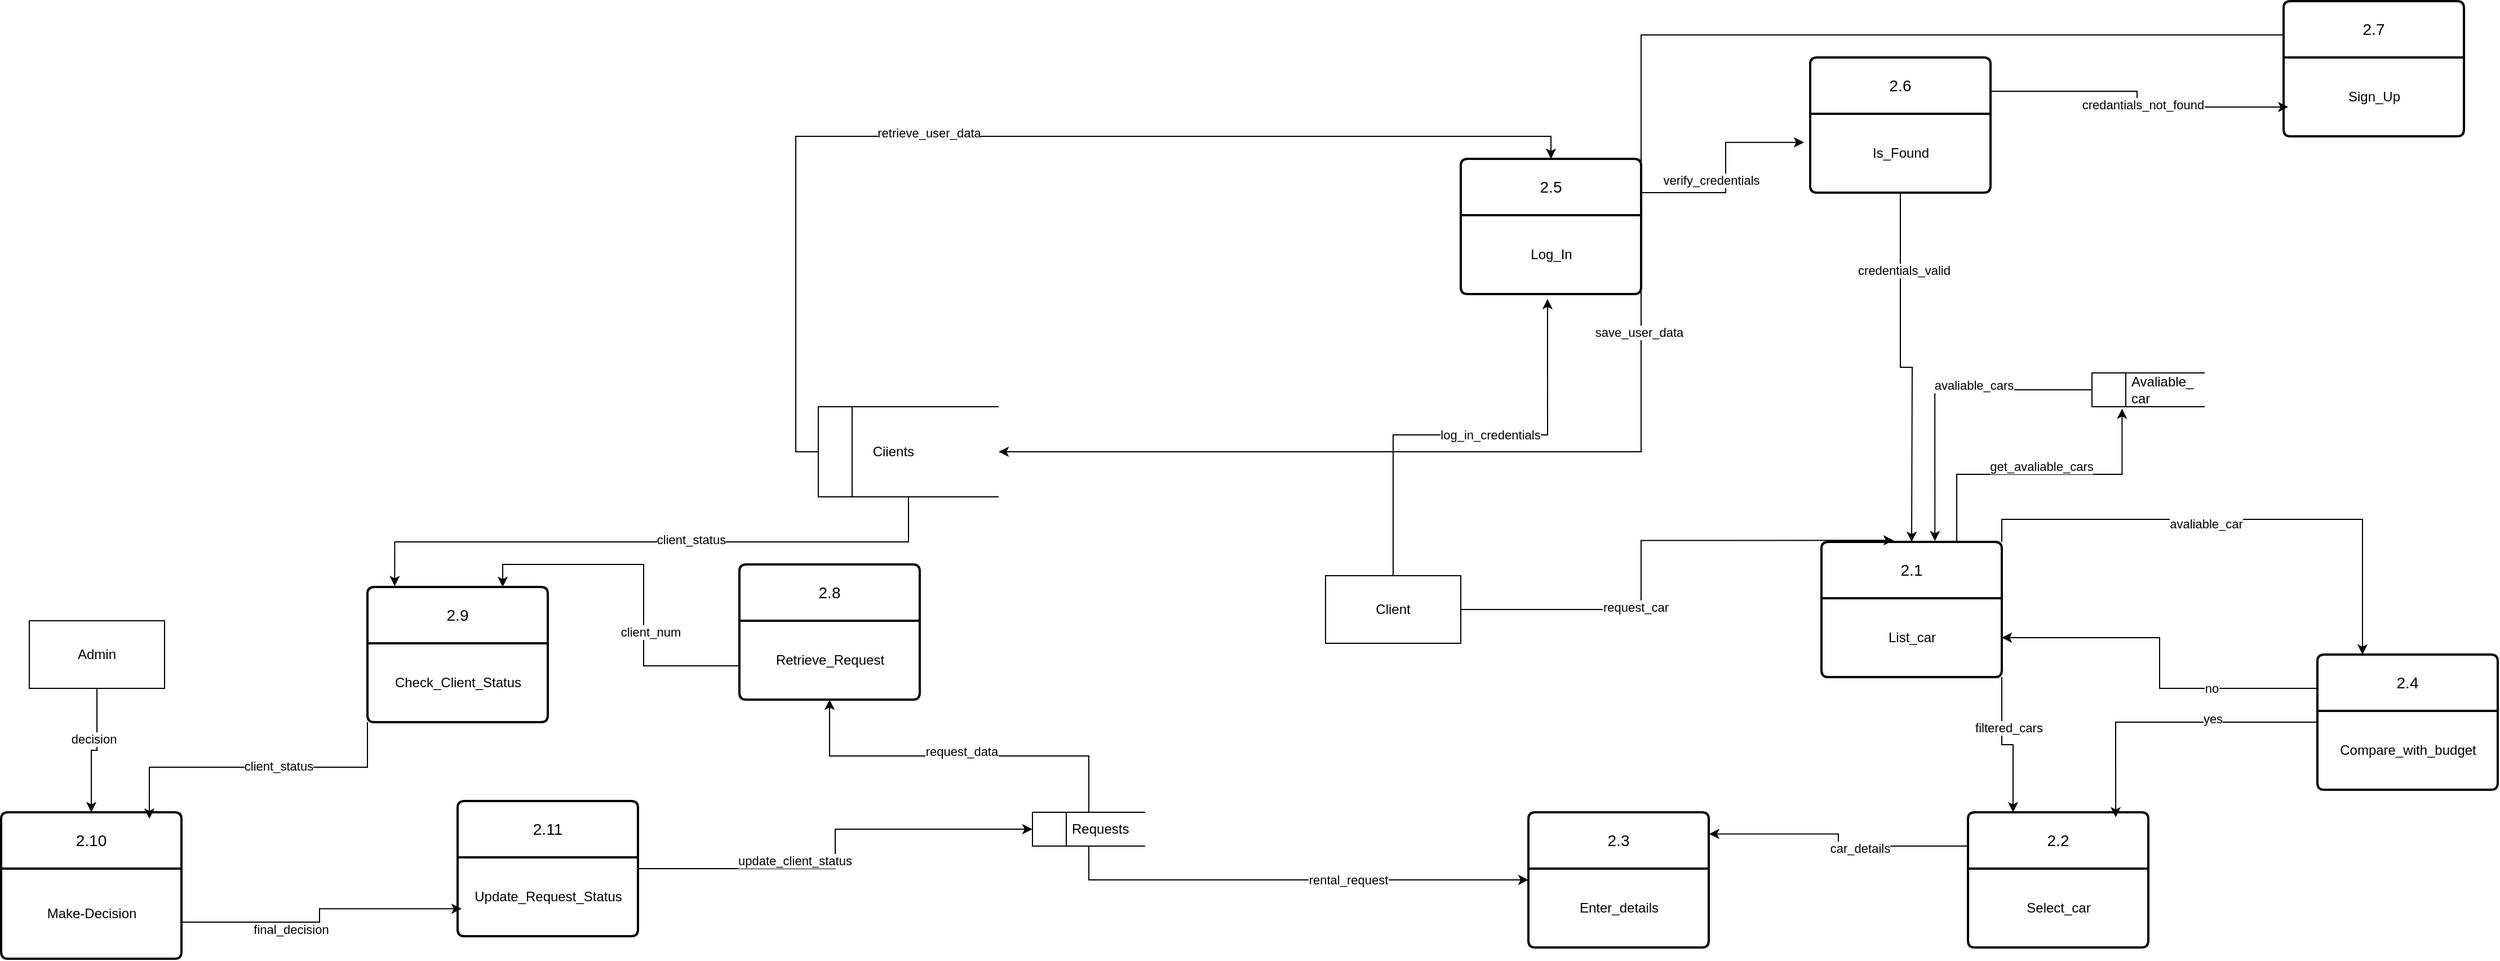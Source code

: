 <mxfile version="27.0.2">
  <diagram name="Page-1" id="A6NhABvrQZ76DW8AFj8i">
    <mxGraphModel dx="2961" dy="1725" grid="1" gridSize="10" guides="1" tooltips="1" connect="1" arrows="1" fold="1" page="1" pageScale="1" pageWidth="850" pageHeight="1100" math="0" shadow="0">
      <root>
        <mxCell id="0" />
        <mxCell id="1" parent="0" />
        <mxCell id="WPqpw8OH2dosxsMt212a-1" value="Client" style="rounded=0;whiteSpace=wrap;html=1;" parent="1" vertex="1">
          <mxGeometry x="-100" y="220" width="120" height="60" as="geometry" />
        </mxCell>
        <mxCell id="WPqpw8OH2dosxsMt212a-44" style="edgeStyle=orthogonalEdgeStyle;rounded=0;orthogonalLoop=1;jettySize=auto;html=1;exitX=1;exitY=0;exitDx=0;exitDy=0;entryX=0.25;entryY=0;entryDx=0;entryDy=0;" parent="1" source="WPqpw8OH2dosxsMt212a-2" target="WPqpw8OH2dosxsMt212a-9" edge="1">
          <mxGeometry relative="1" as="geometry" />
        </mxCell>
        <mxCell id="-Z-DS7IXJV0FyssEUXty-13" value="avaliable_car" style="edgeLabel;html=1;align=center;verticalAlign=middle;resizable=0;points=[];" parent="WPqpw8OH2dosxsMt212a-44" vertex="1" connectable="0">
          <mxGeometry x="-0.126" y="-4" relative="1" as="geometry">
            <mxPoint as="offset" />
          </mxGeometry>
        </mxCell>
        <mxCell id="-Z-DS7IXJV0FyssEUXty-8" style="edgeStyle=orthogonalEdgeStyle;rounded=0;orthogonalLoop=1;jettySize=auto;html=1;exitX=1;exitY=1;exitDx=0;exitDy=0;entryX=0.25;entryY=0;entryDx=0;entryDy=0;" parent="1" source="WPqpw8OH2dosxsMt212a-2" target="WPqpw8OH2dosxsMt212a-5" edge="1">
          <mxGeometry relative="1" as="geometry" />
        </mxCell>
        <mxCell id="-Z-DS7IXJV0FyssEUXty-14" value="filtered_cars" style="edgeLabel;html=1;align=center;verticalAlign=middle;resizable=0;points=[];" parent="-Z-DS7IXJV0FyssEUXty-8" vertex="1" connectable="0">
          <mxGeometry x="-0.317" y="6" relative="1" as="geometry">
            <mxPoint as="offset" />
          </mxGeometry>
        </mxCell>
        <mxCell id="WPqpw8OH2dosxsMt212a-2" value="2.1" style="swimlane;childLayout=stackLayout;horizontal=1;startSize=50;horizontalStack=0;rounded=1;fontSize=14;fontStyle=0;strokeWidth=2;resizeParent=0;resizeLast=1;shadow=0;dashed=0;align=center;arcSize=4;whiteSpace=wrap;html=1;" parent="1" vertex="1">
          <mxGeometry x="340" y="190" width="160" height="120" as="geometry" />
        </mxCell>
        <mxCell id="WPqpw8OH2dosxsMt212a-12" value="List_car" style="text;html=1;align=center;verticalAlign=middle;resizable=0;points=[];autosize=1;strokeColor=none;fillColor=none;" parent="WPqpw8OH2dosxsMt212a-2" vertex="1">
          <mxGeometry y="50" width="160" height="70" as="geometry" />
        </mxCell>
        <mxCell id="WPqpw8OH2dosxsMt212a-42" style="edgeStyle=orthogonalEdgeStyle;rounded=0;orthogonalLoop=1;jettySize=auto;html=1;exitX=0;exitY=0.5;exitDx=0;exitDy=0;entryX=0.629;entryY=-0.006;entryDx=0;entryDy=0;entryPerimeter=0;" parent="1" source="WPqpw8OH2dosxsMt212a-4" target="WPqpw8OH2dosxsMt212a-2" edge="1">
          <mxGeometry relative="1" as="geometry">
            <mxPoint x="580" y="290" as="targetPoint" />
          </mxGeometry>
        </mxCell>
        <mxCell id="WPqpw8OH2dosxsMt212a-52" value="avaliable_cars" style="edgeLabel;html=1;align=center;verticalAlign=middle;resizable=0;points=[];" parent="WPqpw8OH2dosxsMt212a-42" vertex="1" connectable="0">
          <mxGeometry x="-0.234" y="-4" relative="1" as="geometry">
            <mxPoint as="offset" />
          </mxGeometry>
        </mxCell>
        <mxCell id="WPqpw8OH2dosxsMt212a-4" value="&amp;nbsp; &amp;nbsp; &amp;nbsp; &amp;nbsp; &amp;nbsp;Avaliable_&lt;div&gt;&amp;nbsp; &amp;nbsp; &amp;nbsp; &amp;nbsp; &amp;nbsp;car&lt;/div&gt;" style="html=1;dashed=0;whiteSpace=wrap;shape=mxgraph.dfd.dataStoreID;align=left;spacingLeft=3;points=[[0,0],[0.5,0],[1,0],[0,0.5],[1,0.5],[0,1],[0.5,1],[1,1]];" parent="1" vertex="1">
          <mxGeometry x="580" y="40" width="100" height="30" as="geometry" />
        </mxCell>
        <mxCell id="WPqpw8OH2dosxsMt212a-5" value="2.2" style="swimlane;childLayout=stackLayout;horizontal=1;startSize=50;horizontalStack=0;rounded=1;fontSize=14;fontStyle=0;strokeWidth=2;resizeParent=0;resizeLast=1;shadow=0;dashed=0;align=center;arcSize=4;whiteSpace=wrap;html=1;" parent="1" vertex="1">
          <mxGeometry x="470" y="430" width="160" height="120" as="geometry" />
        </mxCell>
        <mxCell id="WPqpw8OH2dosxsMt212a-13" value="Select_car" style="text;html=1;align=center;verticalAlign=middle;resizable=0;points=[];autosize=1;strokeColor=none;fillColor=none;" parent="WPqpw8OH2dosxsMt212a-5" vertex="1">
          <mxGeometry y="50" width="160" height="70" as="geometry" />
        </mxCell>
        <mxCell id="WPqpw8OH2dosxsMt212a-7" value="2.3" style="swimlane;childLayout=stackLayout;horizontal=1;startSize=50;horizontalStack=0;rounded=1;fontSize=14;fontStyle=0;strokeWidth=2;resizeParent=0;resizeLast=1;shadow=0;dashed=0;align=center;arcSize=4;whiteSpace=wrap;html=1;" parent="1" vertex="1">
          <mxGeometry x="80" y="430" width="160" height="120" as="geometry" />
        </mxCell>
        <mxCell id="WPqpw8OH2dosxsMt212a-14" value="Enter_details" style="text;html=1;align=center;verticalAlign=middle;resizable=0;points=[];autosize=1;strokeColor=none;fillColor=none;" parent="WPqpw8OH2dosxsMt212a-7" vertex="1">
          <mxGeometry y="50" width="160" height="70" as="geometry" />
        </mxCell>
        <mxCell id="-Z-DS7IXJV0FyssEUXty-7" style="edgeStyle=orthogonalEdgeStyle;rounded=0;orthogonalLoop=1;jettySize=auto;html=1;exitX=0;exitY=0.25;exitDx=0;exitDy=0;" parent="1" source="WPqpw8OH2dosxsMt212a-9" target="WPqpw8OH2dosxsMt212a-12" edge="1">
          <mxGeometry relative="1" as="geometry">
            <mxPoint x="660" y="290" as="targetPoint" />
          </mxGeometry>
        </mxCell>
        <mxCell id="-Z-DS7IXJV0FyssEUXty-10" value="no" style="edgeLabel;html=1;align=center;verticalAlign=middle;resizable=0;points=[];" parent="-Z-DS7IXJV0FyssEUXty-7" vertex="1" connectable="0">
          <mxGeometry x="-0.417" relative="1" as="geometry">
            <mxPoint as="offset" />
          </mxGeometry>
        </mxCell>
        <mxCell id="WPqpw8OH2dosxsMt212a-9" value="2.4" style="swimlane;childLayout=stackLayout;horizontal=1;startSize=50;horizontalStack=0;rounded=1;fontSize=14;fontStyle=0;strokeWidth=2;resizeParent=0;resizeLast=1;shadow=0;dashed=0;align=center;arcSize=4;whiteSpace=wrap;html=1;" parent="1" vertex="1">
          <mxGeometry x="780" y="290" width="160" height="120" as="geometry" />
        </mxCell>
        <mxCell id="WPqpw8OH2dosxsMt212a-18" value="Compare_with_budget" style="text;html=1;align=center;verticalAlign=middle;resizable=0;points=[];autosize=1;strokeColor=none;fillColor=none;" parent="WPqpw8OH2dosxsMt212a-9" vertex="1">
          <mxGeometry y="50" width="160" height="70" as="geometry" />
        </mxCell>
        <mxCell id="8inZqM1Nh-mBHfwORftA-11" style="edgeStyle=orthogonalEdgeStyle;rounded=0;orthogonalLoop=1;jettySize=auto;html=1;exitX=0.5;exitY=1;exitDx=0;exitDy=0;" edge="1" parent="1" source="WPqpw8OH2dosxsMt212a-11" target="WPqpw8OH2dosxsMt212a-7">
          <mxGeometry relative="1" as="geometry" />
        </mxCell>
        <mxCell id="8inZqM1Nh-mBHfwORftA-12" value="rental_request" style="edgeLabel;html=1;align=center;verticalAlign=middle;resizable=0;points=[];" vertex="1" connectable="0" parent="8inZqM1Nh-mBHfwORftA-11">
          <mxGeometry x="0.207" y="2" relative="1" as="geometry">
            <mxPoint x="6" y="2" as="offset" />
          </mxGeometry>
        </mxCell>
        <mxCell id="8inZqM1Nh-mBHfwORftA-22" style="edgeStyle=orthogonalEdgeStyle;rounded=0;orthogonalLoop=1;jettySize=auto;html=1;exitX=0.5;exitY=0;exitDx=0;exitDy=0;" edge="1" parent="1" source="WPqpw8OH2dosxsMt212a-11" target="8inZqM1Nh-mBHfwORftA-6">
          <mxGeometry relative="1" as="geometry" />
        </mxCell>
        <mxCell id="8inZqM1Nh-mBHfwORftA-23" value="request_data" style="edgeLabel;html=1;align=center;verticalAlign=middle;resizable=0;points=[];" vertex="1" connectable="0" parent="8inZqM1Nh-mBHfwORftA-22">
          <mxGeometry x="-0.012" y="-4" relative="1" as="geometry">
            <mxPoint as="offset" />
          </mxGeometry>
        </mxCell>
        <mxCell id="WPqpw8OH2dosxsMt212a-11" value="&amp;nbsp; &amp;nbsp; &amp;nbsp; &amp;nbsp; &amp;nbsp;Requests" style="html=1;dashed=0;whiteSpace=wrap;shape=mxgraph.dfd.dataStoreID;align=left;spacingLeft=3;points=[[0,0],[0.5,0],[1,0],[0,0.5],[1,0.5],[0,1],[0.5,1],[1,1]];" parent="1" vertex="1">
          <mxGeometry x="-360" y="430" width="100" height="30" as="geometry" />
        </mxCell>
        <mxCell id="WPqpw8OH2dosxsMt212a-34" style="edgeStyle=orthogonalEdgeStyle;rounded=0;orthogonalLoop=1;jettySize=auto;html=1;exitX=1;exitY=0.5;exitDx=0;exitDy=0;entryX=0.4;entryY=-0.011;entryDx=0;entryDy=0;entryPerimeter=0;" parent="1" source="WPqpw8OH2dosxsMt212a-1" target="WPqpw8OH2dosxsMt212a-2" edge="1">
          <mxGeometry relative="1" as="geometry" />
        </mxCell>
        <mxCell id="-Z-DS7IXJV0FyssEUXty-5" value="request_car" style="edgeLabel;html=1;align=center;verticalAlign=middle;resizable=0;points=[];" parent="WPqpw8OH2dosxsMt212a-34" vertex="1" connectable="0">
          <mxGeometry x="-0.306" y="2" relative="1" as="geometry">
            <mxPoint as="offset" />
          </mxGeometry>
        </mxCell>
        <mxCell id="WPqpw8OH2dosxsMt212a-46" style="edgeStyle=orthogonalEdgeStyle;rounded=0;orthogonalLoop=1;jettySize=auto;html=1;exitX=0;exitY=0.5;exitDx=0;exitDy=0;entryX=0.819;entryY=0.037;entryDx=0;entryDy=0;entryPerimeter=0;" parent="1" source="WPqpw8OH2dosxsMt212a-9" target="WPqpw8OH2dosxsMt212a-5" edge="1">
          <mxGeometry relative="1" as="geometry" />
        </mxCell>
        <mxCell id="-Z-DS7IXJV0FyssEUXty-11" value="yes" style="edgeLabel;html=1;align=center;verticalAlign=middle;resizable=0;points=[];" parent="WPqpw8OH2dosxsMt212a-46" vertex="1" connectable="0">
          <mxGeometry x="-0.289" y="-3" relative="1" as="geometry">
            <mxPoint as="offset" />
          </mxGeometry>
        </mxCell>
        <mxCell id="WPqpw8OH2dosxsMt212a-49" style="edgeStyle=orthogonalEdgeStyle;rounded=0;orthogonalLoop=1;jettySize=auto;html=1;exitX=0;exitY=0.25;exitDx=0;exitDy=0;entryX=1.002;entryY=0.16;entryDx=0;entryDy=0;entryPerimeter=0;" parent="1" source="WPqpw8OH2dosxsMt212a-5" target="WPqpw8OH2dosxsMt212a-7" edge="1">
          <mxGeometry relative="1" as="geometry" />
        </mxCell>
        <mxCell id="-Z-DS7IXJV0FyssEUXty-12" value="car_details" style="edgeLabel;html=1;align=center;verticalAlign=middle;resizable=0;points=[];" parent="WPqpw8OH2dosxsMt212a-49" vertex="1" connectable="0">
          <mxGeometry x="-0.208" y="2" relative="1" as="geometry">
            <mxPoint x="-1" as="offset" />
          </mxGeometry>
        </mxCell>
        <mxCell id="-Z-DS7IXJV0FyssEUXty-3" style="edgeStyle=orthogonalEdgeStyle;rounded=0;orthogonalLoop=1;jettySize=auto;html=1;exitX=0.75;exitY=0;exitDx=0;exitDy=0;entryX=0.267;entryY=1.058;entryDx=0;entryDy=0;entryPerimeter=0;" parent="1" source="WPqpw8OH2dosxsMt212a-2" target="WPqpw8OH2dosxsMt212a-4" edge="1">
          <mxGeometry relative="1" as="geometry" />
        </mxCell>
        <mxCell id="-Z-DS7IXJV0FyssEUXty-4" value="get_avaliable_cars" style="edgeLabel;html=1;align=center;verticalAlign=middle;resizable=0;points=[];" parent="-Z-DS7IXJV0FyssEUXty-3" vertex="1" connectable="0">
          <mxGeometry x="0.017" y="7" relative="1" as="geometry">
            <mxPoint as="offset" />
          </mxGeometry>
        </mxCell>
        <mxCell id="-Z-DS7IXJV0FyssEUXty-19" value="2.5" style="swimlane;childLayout=stackLayout;horizontal=1;startSize=50;horizontalStack=0;rounded=1;fontSize=14;fontStyle=0;strokeWidth=2;resizeParent=0;resizeLast=1;shadow=0;dashed=0;align=center;arcSize=4;whiteSpace=wrap;html=1;" parent="1" vertex="1">
          <mxGeometry x="20" y="-150" width="160" height="120" as="geometry" />
        </mxCell>
        <mxCell id="-Z-DS7IXJV0FyssEUXty-21" value="Log_In" style="text;html=1;align=center;verticalAlign=middle;resizable=0;points=[];autosize=1;strokeColor=none;fillColor=none;" parent="-Z-DS7IXJV0FyssEUXty-19" vertex="1">
          <mxGeometry y="50" width="160" height="70" as="geometry" />
        </mxCell>
        <mxCell id="-Z-DS7IXJV0FyssEUXty-37" style="edgeStyle=orthogonalEdgeStyle;rounded=0;orthogonalLoop=1;jettySize=auto;html=1;exitX=0.5;exitY=1;exitDx=0;exitDy=0;" parent="1" source="-Z-DS7IXJV0FyssEUXty-26" edge="1">
          <mxGeometry relative="1" as="geometry">
            <mxPoint x="420" y="190" as="targetPoint" />
          </mxGeometry>
        </mxCell>
        <mxCell id="-Z-DS7IXJV0FyssEUXty-46" value="credentials_valid" style="edgeLabel;html=1;align=center;verticalAlign=middle;resizable=0;points=[];" parent="-Z-DS7IXJV0FyssEUXty-37" vertex="1" connectable="0">
          <mxGeometry x="-0.577" y="3" relative="1" as="geometry">
            <mxPoint y="1" as="offset" />
          </mxGeometry>
        </mxCell>
        <mxCell id="-Z-DS7IXJV0FyssEUXty-26" value="2.6" style="swimlane;childLayout=stackLayout;horizontal=1;startSize=50;horizontalStack=0;rounded=1;fontSize=14;fontStyle=0;strokeWidth=2;resizeParent=0;resizeLast=1;shadow=0;dashed=0;align=center;arcSize=4;whiteSpace=wrap;html=1;" parent="1" vertex="1">
          <mxGeometry x="330" y="-240" width="160" height="120" as="geometry" />
        </mxCell>
        <mxCell id="-Z-DS7IXJV0FyssEUXty-28" value="Is_Found" style="text;html=1;align=center;verticalAlign=middle;resizable=0;points=[];autosize=1;strokeColor=none;fillColor=none;" parent="-Z-DS7IXJV0FyssEUXty-26" vertex="1">
          <mxGeometry y="50" width="160" height="70" as="geometry" />
        </mxCell>
        <mxCell id="-Z-DS7IXJV0FyssEUXty-41" style="edgeStyle=orthogonalEdgeStyle;rounded=0;orthogonalLoop=1;jettySize=auto;html=1;exitX=0;exitY=0.25;exitDx=0;exitDy=0;entryX=1;entryY=0.5;entryDx=0;entryDy=0;" parent="1" source="-Z-DS7IXJV0FyssEUXty-29" target="-Z-DS7IXJV0FyssEUXty-32" edge="1">
          <mxGeometry relative="1" as="geometry" />
        </mxCell>
        <mxCell id="-Z-DS7IXJV0FyssEUXty-48" value="save_user_data" style="edgeLabel;html=1;align=center;verticalAlign=middle;resizable=0;points=[];" parent="-Z-DS7IXJV0FyssEUXty-41" vertex="1" connectable="0">
          <mxGeometry x="0.103" y="-2" relative="1" as="geometry">
            <mxPoint y="1" as="offset" />
          </mxGeometry>
        </mxCell>
        <mxCell id="-Z-DS7IXJV0FyssEUXty-29" value="2.7" style="swimlane;childLayout=stackLayout;horizontal=1;startSize=50;horizontalStack=0;rounded=1;fontSize=14;fontStyle=0;strokeWidth=2;resizeParent=0;resizeLast=1;shadow=0;dashed=0;align=center;arcSize=4;whiteSpace=wrap;html=1;" parent="1" vertex="1">
          <mxGeometry x="750" y="-290" width="160" height="120" as="geometry" />
        </mxCell>
        <mxCell id="-Z-DS7IXJV0FyssEUXty-31" value="Sign_Up" style="text;html=1;align=center;verticalAlign=middle;resizable=0;points=[];autosize=1;strokeColor=none;fillColor=none;" parent="-Z-DS7IXJV0FyssEUXty-29" vertex="1">
          <mxGeometry y="50" width="160" height="70" as="geometry" />
        </mxCell>
        <mxCell id="-Z-DS7IXJV0FyssEUXty-42" style="edgeStyle=orthogonalEdgeStyle;rounded=0;orthogonalLoop=1;jettySize=auto;html=1;exitX=0;exitY=0.5;exitDx=0;exitDy=0;entryX=0.5;entryY=0;entryDx=0;entryDy=0;" parent="1" source="-Z-DS7IXJV0FyssEUXty-32" target="-Z-DS7IXJV0FyssEUXty-19" edge="1">
          <mxGeometry relative="1" as="geometry" />
        </mxCell>
        <mxCell id="-Z-DS7IXJV0FyssEUXty-49" value="retrieve_user_data" style="edgeLabel;html=1;align=center;verticalAlign=middle;resizable=0;points=[];" parent="-Z-DS7IXJV0FyssEUXty-42" vertex="1" connectable="0">
          <mxGeometry x="-0.156" y="3" relative="1" as="geometry">
            <mxPoint as="offset" />
          </mxGeometry>
        </mxCell>
        <mxCell id="-Z-DS7IXJV0FyssEUXty-32" value="&amp;nbsp; &amp;nbsp; &amp;nbsp; &amp;nbsp; &amp;nbsp; &amp;nbsp; &amp;nbsp;Ciients" style="html=1;dashed=0;whiteSpace=wrap;shape=mxgraph.dfd.dataStoreID;align=left;spacingLeft=3;points=[[0,0],[0.5,0],[1,0],[0,0.5],[1,0.5],[0,1],[0.5,1],[1,1]];" parent="1" vertex="1">
          <mxGeometry x="-550" y="70" width="160" height="80" as="geometry" />
        </mxCell>
        <mxCell id="-Z-DS7IXJV0FyssEUXty-33" style="edgeStyle=orthogonalEdgeStyle;rounded=0;orthogonalLoop=1;jettySize=auto;html=1;exitX=0.5;exitY=0;exitDx=0;exitDy=0;entryX=0.481;entryY=1.063;entryDx=0;entryDy=0;entryPerimeter=0;" parent="1" source="WPqpw8OH2dosxsMt212a-1" target="-Z-DS7IXJV0FyssEUXty-21" edge="1">
          <mxGeometry relative="1" as="geometry" />
        </mxCell>
        <mxCell id="-Z-DS7IXJV0FyssEUXty-44" value="log_in_credentials" style="edgeLabel;html=1;align=center;verticalAlign=middle;resizable=0;points=[];" parent="-Z-DS7IXJV0FyssEUXty-33" vertex="1" connectable="0">
          <mxGeometry x="0.1" relative="1" as="geometry">
            <mxPoint as="offset" />
          </mxGeometry>
        </mxCell>
        <mxCell id="-Z-DS7IXJV0FyssEUXty-36" style="edgeStyle=orthogonalEdgeStyle;rounded=0;orthogonalLoop=1;jettySize=auto;html=1;exitX=1;exitY=0.25;exitDx=0;exitDy=0;entryX=-0.034;entryY=0.363;entryDx=0;entryDy=0;entryPerimeter=0;" parent="1" source="-Z-DS7IXJV0FyssEUXty-19" target="-Z-DS7IXJV0FyssEUXty-28" edge="1">
          <mxGeometry relative="1" as="geometry" />
        </mxCell>
        <mxCell id="-Z-DS7IXJV0FyssEUXty-43" value="verify_credentials" style="edgeLabel;html=1;align=center;verticalAlign=middle;resizable=0;points=[];" parent="-Z-DS7IXJV0FyssEUXty-36" vertex="1" connectable="0">
          <mxGeometry x="-0.347" y="11" relative="1" as="geometry">
            <mxPoint as="offset" />
          </mxGeometry>
        </mxCell>
        <mxCell id="-Z-DS7IXJV0FyssEUXty-39" style="edgeStyle=orthogonalEdgeStyle;rounded=0;orthogonalLoop=1;jettySize=auto;html=1;exitX=1;exitY=0.25;exitDx=0;exitDy=0;entryX=0.026;entryY=0.628;entryDx=0;entryDy=0;entryPerimeter=0;" parent="1" source="-Z-DS7IXJV0FyssEUXty-26" target="-Z-DS7IXJV0FyssEUXty-31" edge="1">
          <mxGeometry relative="1" as="geometry" />
        </mxCell>
        <mxCell id="-Z-DS7IXJV0FyssEUXty-47" value="credantials_not_found" style="edgeLabel;html=1;align=center;verticalAlign=middle;resizable=0;points=[];" parent="-Z-DS7IXJV0FyssEUXty-39" vertex="1" connectable="0">
          <mxGeometry x="0.069" y="2" relative="1" as="geometry">
            <mxPoint as="offset" />
          </mxGeometry>
        </mxCell>
        <mxCell id="8inZqM1Nh-mBHfwORftA-29" style="edgeStyle=orthogonalEdgeStyle;rounded=0;orthogonalLoop=1;jettySize=auto;html=1;exitX=0.5;exitY=1;exitDx=0;exitDy=0;entryX=0.5;entryY=0;entryDx=0;entryDy=0;" edge="1" parent="1" source="8inZqM1Nh-mBHfwORftA-1" target="8inZqM1Nh-mBHfwORftA-8">
          <mxGeometry relative="1" as="geometry" />
        </mxCell>
        <mxCell id="8inZqM1Nh-mBHfwORftA-32" value="decision" style="edgeLabel;html=1;align=center;verticalAlign=middle;resizable=0;points=[];" vertex="1" connectable="0" parent="8inZqM1Nh-mBHfwORftA-29">
          <mxGeometry x="-0.227" y="-3" relative="1" as="geometry">
            <mxPoint as="offset" />
          </mxGeometry>
        </mxCell>
        <mxCell id="8inZqM1Nh-mBHfwORftA-1" value="Admin" style="rounded=0;whiteSpace=wrap;html=1;" vertex="1" parent="1">
          <mxGeometry x="-1250" y="260" width="120" height="60" as="geometry" />
        </mxCell>
        <mxCell id="8inZqM1Nh-mBHfwORftA-24" style="edgeStyle=orthogonalEdgeStyle;rounded=0;orthogonalLoop=1;jettySize=auto;html=1;exitX=0;exitY=0.75;exitDx=0;exitDy=0;entryX=0.75;entryY=0;entryDx=0;entryDy=0;" edge="1" parent="1" source="8inZqM1Nh-mBHfwORftA-2" target="8inZqM1Nh-mBHfwORftA-4">
          <mxGeometry relative="1" as="geometry" />
        </mxCell>
        <mxCell id="8inZqM1Nh-mBHfwORftA-25" value="client_num" style="edgeLabel;html=1;align=center;verticalAlign=middle;resizable=0;points=[];" vertex="1" connectable="0" parent="8inZqM1Nh-mBHfwORftA-24">
          <mxGeometry x="-0.279" y="-6" relative="1" as="geometry">
            <mxPoint as="offset" />
          </mxGeometry>
        </mxCell>
        <mxCell id="8inZqM1Nh-mBHfwORftA-2" value="2.8" style="swimlane;childLayout=stackLayout;horizontal=1;startSize=50;horizontalStack=0;rounded=1;fontSize=14;fontStyle=0;strokeWidth=2;resizeParent=0;resizeLast=1;shadow=0;dashed=0;align=center;arcSize=4;whiteSpace=wrap;html=1;" vertex="1" parent="1">
          <mxGeometry x="-620" y="210" width="160" height="120" as="geometry" />
        </mxCell>
        <mxCell id="8inZqM1Nh-mBHfwORftA-6" value="Retrieve_Request" style="text;html=1;align=center;verticalAlign=middle;resizable=0;points=[];autosize=1;strokeColor=none;fillColor=none;" vertex="1" parent="8inZqM1Nh-mBHfwORftA-2">
          <mxGeometry y="50" width="160" height="70" as="geometry" />
        </mxCell>
        <mxCell id="8inZqM1Nh-mBHfwORftA-4" value="2.9" style="swimlane;childLayout=stackLayout;horizontal=1;startSize=50;horizontalStack=0;rounded=1;fontSize=14;fontStyle=0;strokeWidth=2;resizeParent=0;resizeLast=1;shadow=0;dashed=0;align=center;arcSize=4;whiteSpace=wrap;html=1;" vertex="1" parent="1">
          <mxGeometry x="-950" y="230" width="160" height="120" as="geometry" />
        </mxCell>
        <mxCell id="8inZqM1Nh-mBHfwORftA-7" value="Check_Client_Status" style="text;html=1;align=center;verticalAlign=middle;resizable=0;points=[];autosize=1;strokeColor=none;fillColor=none;" vertex="1" parent="8inZqM1Nh-mBHfwORftA-4">
          <mxGeometry y="50" width="160" height="70" as="geometry" />
        </mxCell>
        <mxCell id="8inZqM1Nh-mBHfwORftA-8" value="2.10" style="swimlane;childLayout=stackLayout;horizontal=1;startSize=50;horizontalStack=0;rounded=1;fontSize=14;fontStyle=0;strokeWidth=2;resizeParent=0;resizeLast=1;shadow=0;dashed=0;align=center;arcSize=4;whiteSpace=wrap;html=1;" vertex="1" parent="1">
          <mxGeometry x="-1275" y="430" width="160" height="130" as="geometry" />
        </mxCell>
        <mxCell id="8inZqM1Nh-mBHfwORftA-10" value="Make-Decision" style="text;html=1;align=center;verticalAlign=middle;resizable=0;points=[];autosize=1;strokeColor=none;fillColor=none;" vertex="1" parent="8inZqM1Nh-mBHfwORftA-8">
          <mxGeometry y="50" width="160" height="80" as="geometry" />
        </mxCell>
        <mxCell id="8inZqM1Nh-mBHfwORftA-36" style="edgeStyle=orthogonalEdgeStyle;rounded=0;orthogonalLoop=1;jettySize=auto;html=1;exitX=1;exitY=0.5;exitDx=0;exitDy=0;entryX=0;entryY=0.5;entryDx=0;entryDy=0;" edge="1" parent="1" source="8inZqM1Nh-mBHfwORftA-17" target="WPqpw8OH2dosxsMt212a-11">
          <mxGeometry relative="1" as="geometry" />
        </mxCell>
        <mxCell id="8inZqM1Nh-mBHfwORftA-37" value="update_client_status" style="edgeLabel;html=1;align=center;verticalAlign=middle;resizable=0;points=[];" vertex="1" connectable="0" parent="8inZqM1Nh-mBHfwORftA-36">
          <mxGeometry x="-0.276" y="7" relative="1" as="geometry">
            <mxPoint x="-1" as="offset" />
          </mxGeometry>
        </mxCell>
        <mxCell id="8inZqM1Nh-mBHfwORftA-17" value="2.11" style="swimlane;childLayout=stackLayout;horizontal=1;startSize=50;horizontalStack=0;rounded=1;fontSize=14;fontStyle=0;strokeWidth=2;resizeParent=0;resizeLast=1;shadow=0;dashed=0;align=center;arcSize=4;whiteSpace=wrap;html=1;" vertex="1" parent="1">
          <mxGeometry x="-870" y="420" width="160" height="120" as="geometry" />
        </mxCell>
        <mxCell id="8inZqM1Nh-mBHfwORftA-19" value="Update_Request_Status" style="text;html=1;align=center;verticalAlign=middle;resizable=0;points=[];autosize=1;strokeColor=none;fillColor=none;" vertex="1" parent="8inZqM1Nh-mBHfwORftA-17">
          <mxGeometry y="50" width="160" height="70" as="geometry" />
        </mxCell>
        <mxCell id="8inZqM1Nh-mBHfwORftA-26" style="edgeStyle=orthogonalEdgeStyle;rounded=0;orthogonalLoop=1;jettySize=auto;html=1;exitX=0.5;exitY=1;exitDx=0;exitDy=0;entryX=0.151;entryY=-0.006;entryDx=0;entryDy=0;entryPerimeter=0;" edge="1" parent="1" source="-Z-DS7IXJV0FyssEUXty-32" target="8inZqM1Nh-mBHfwORftA-4">
          <mxGeometry relative="1" as="geometry" />
        </mxCell>
        <mxCell id="8inZqM1Nh-mBHfwORftA-28" value="client_status" style="edgeLabel;html=1;align=center;verticalAlign=middle;resizable=0;points=[];" vertex="1" connectable="0" parent="8inZqM1Nh-mBHfwORftA-26">
          <mxGeometry x="-0.127" y="-2" relative="1" as="geometry">
            <mxPoint as="offset" />
          </mxGeometry>
        </mxCell>
        <mxCell id="8inZqM1Nh-mBHfwORftA-30" style="edgeStyle=orthogonalEdgeStyle;rounded=0;orthogonalLoop=1;jettySize=auto;html=1;exitX=0;exitY=1;exitDx=0;exitDy=0;entryX=0.822;entryY=0.044;entryDx=0;entryDy=0;entryPerimeter=0;" edge="1" parent="1" source="8inZqM1Nh-mBHfwORftA-4" target="8inZqM1Nh-mBHfwORftA-8">
          <mxGeometry relative="1" as="geometry" />
        </mxCell>
        <mxCell id="8inZqM1Nh-mBHfwORftA-31" value="client_status" style="edgeLabel;html=1;align=center;verticalAlign=middle;resizable=0;points=[];" vertex="1" connectable="0" parent="8inZqM1Nh-mBHfwORftA-30">
          <mxGeometry x="-0.149" y="-1" relative="1" as="geometry">
            <mxPoint as="offset" />
          </mxGeometry>
        </mxCell>
        <mxCell id="8inZqM1Nh-mBHfwORftA-34" style="edgeStyle=orthogonalEdgeStyle;rounded=0;orthogonalLoop=1;jettySize=auto;html=1;exitX=1;exitY=0.75;exitDx=0;exitDy=0;entryX=0.022;entryY=0.652;entryDx=0;entryDy=0;entryPerimeter=0;" edge="1" parent="1" source="8inZqM1Nh-mBHfwORftA-8" target="8inZqM1Nh-mBHfwORftA-19">
          <mxGeometry relative="1" as="geometry" />
        </mxCell>
        <mxCell id="8inZqM1Nh-mBHfwORftA-35" value="final_decision" style="edgeLabel;html=1;align=center;verticalAlign=middle;resizable=0;points=[];" vertex="1" connectable="0" parent="8inZqM1Nh-mBHfwORftA-34">
          <mxGeometry x="-0.259" y="-6" relative="1" as="geometry">
            <mxPoint as="offset" />
          </mxGeometry>
        </mxCell>
      </root>
    </mxGraphModel>
  </diagram>
</mxfile>

